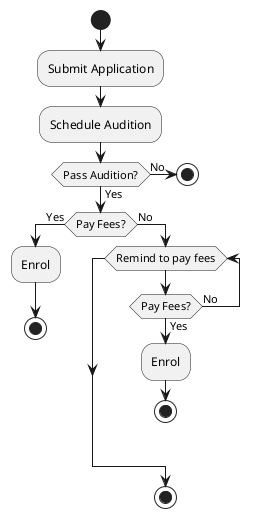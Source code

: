 @startuml

start

:Submit Application;
:Schedule Audition;

if (Pass Audition?) then (Yes)
   if (Pay Fees?) then (Yes)
   :Enrol;
   stop
   else (No)
      while (Remind to pay fees)
         if (Pay Fees?) then (Yes)
         :Enrol;
         stop
         else (No)
         endif
      endwhile
      stop
   endif
else (No)
   stop
endif

@enduml